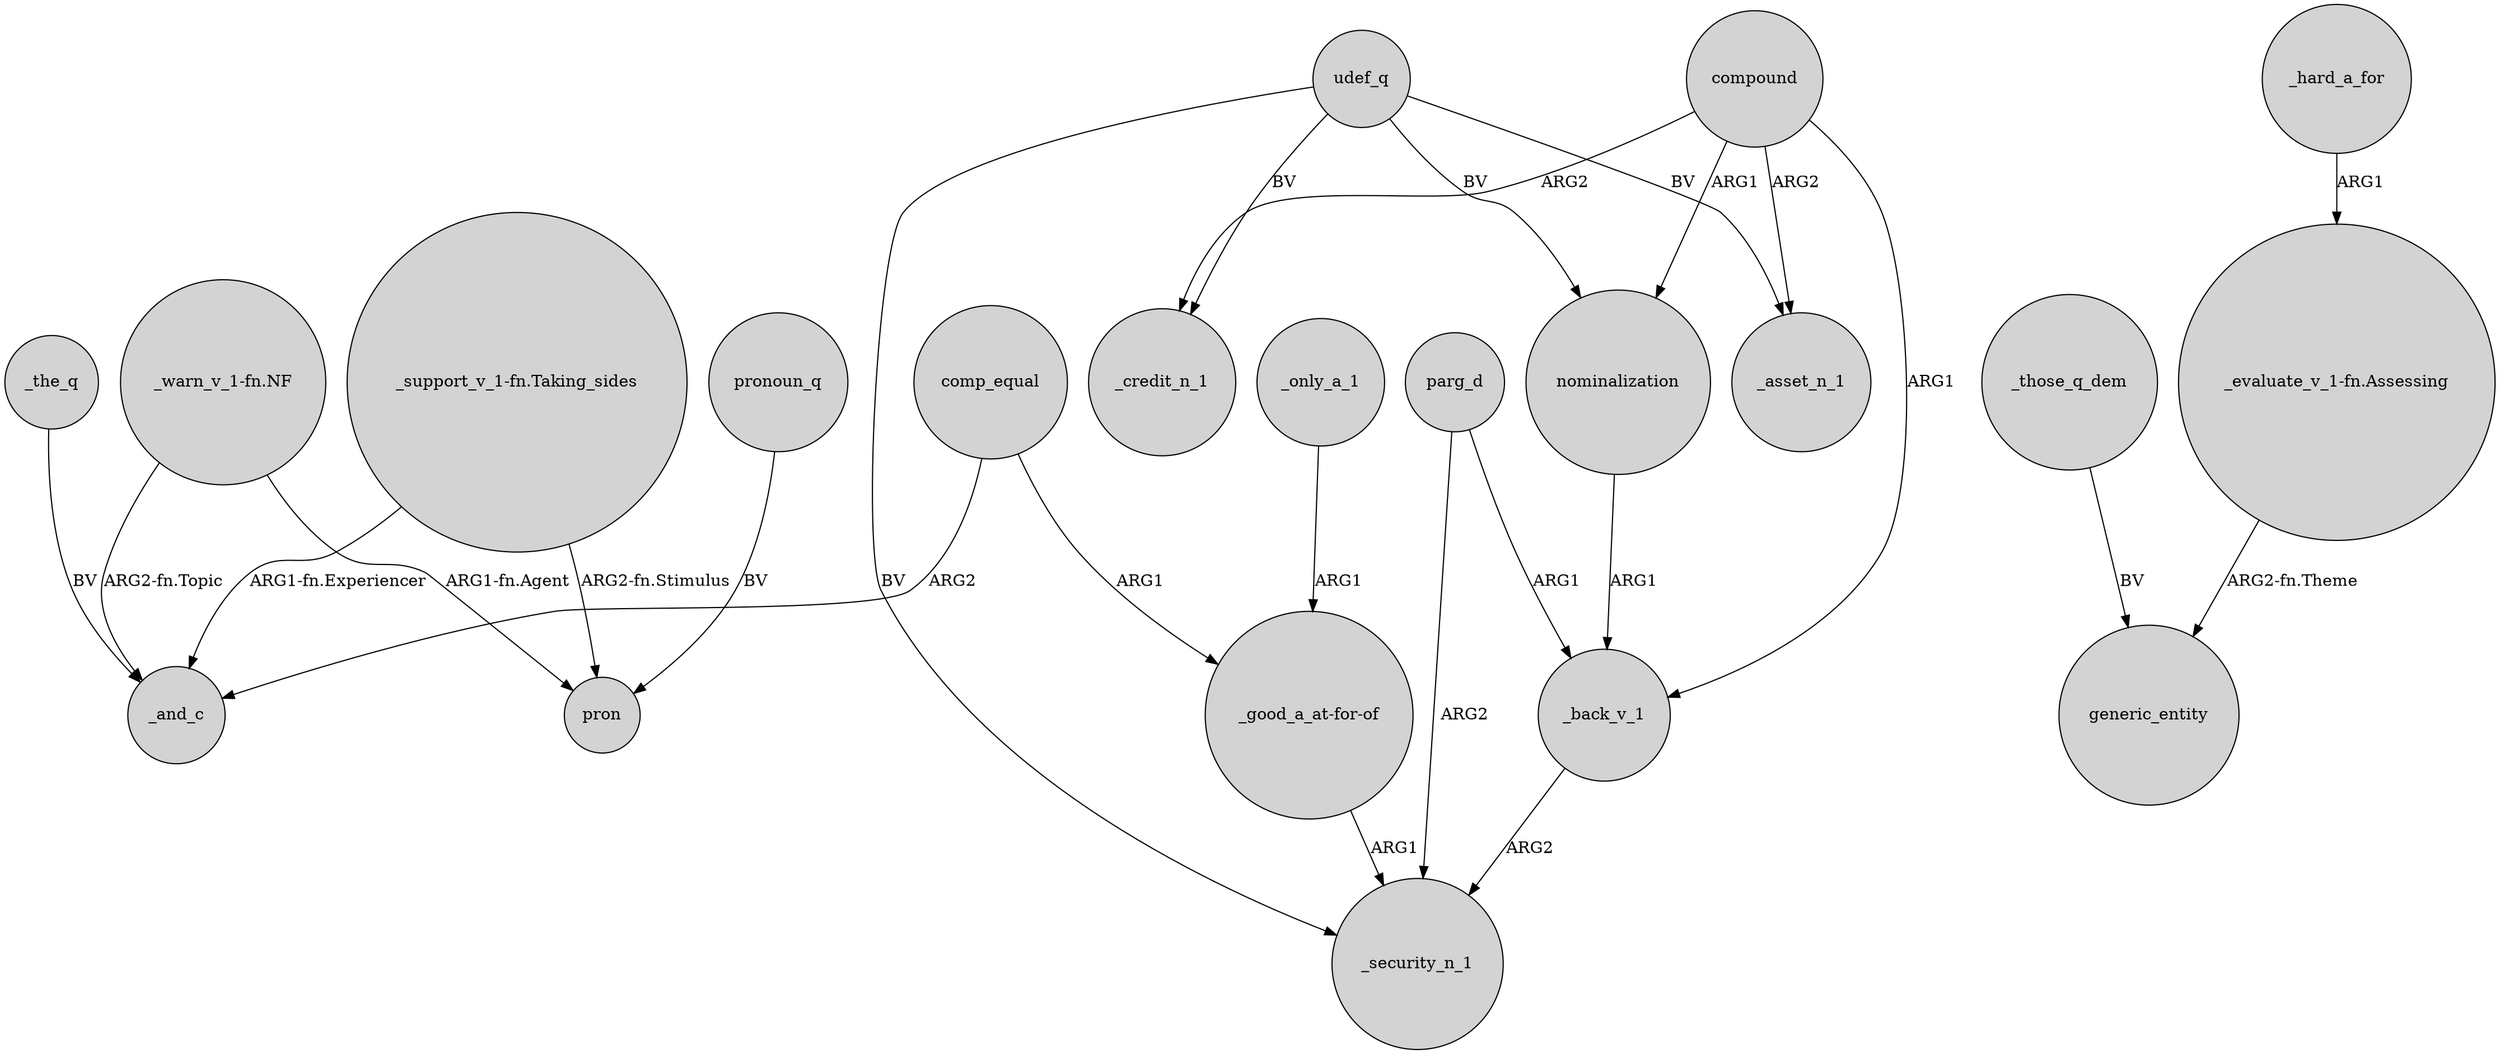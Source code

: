 digraph {
	node [shape=circle style=filled]
	_the_q -> _and_c [label=BV]
	"_warn_v_1-fn.NF" -> pron [label="ARG1-fn.Agent"]
	udef_q -> _credit_n_1 [label=BV]
	compound -> _credit_n_1 [label=ARG2]
	compound -> _back_v_1 [label=ARG1]
	parg_d -> _security_n_1 [label=ARG2]
	_those_q_dem -> generic_entity [label=BV]
	"_evaluate_v_1-fn.Assessing" -> generic_entity [label="ARG2-fn.Theme"]
	"_support_v_1-fn.Taking_sides" -> _and_c [label="ARG1-fn.Experiencer"]
	udef_q -> _asset_n_1 [label=BV]
	_only_a_1 -> "_good_a_at-for-of" [label=ARG1]
	pronoun_q -> pron [label=BV]
	comp_equal -> _and_c [label=ARG2]
	"_good_a_at-for-of" -> _security_n_1 [label=ARG1]
	nominalization -> _back_v_1 [label=ARG1]
	udef_q -> nominalization [label=BV]
	parg_d -> _back_v_1 [label=ARG1]
	_back_v_1 -> _security_n_1 [label=ARG2]
	"_warn_v_1-fn.NF" -> _and_c [label="ARG2-fn.Topic"]
	"_support_v_1-fn.Taking_sides" -> pron [label="ARG2-fn.Stimulus"]
	compound -> nominalization [label=ARG1]
	compound -> _asset_n_1 [label=ARG2]
	comp_equal -> "_good_a_at-for-of" [label=ARG1]
	udef_q -> _security_n_1 [label=BV]
	_hard_a_for -> "_evaluate_v_1-fn.Assessing" [label=ARG1]
}
